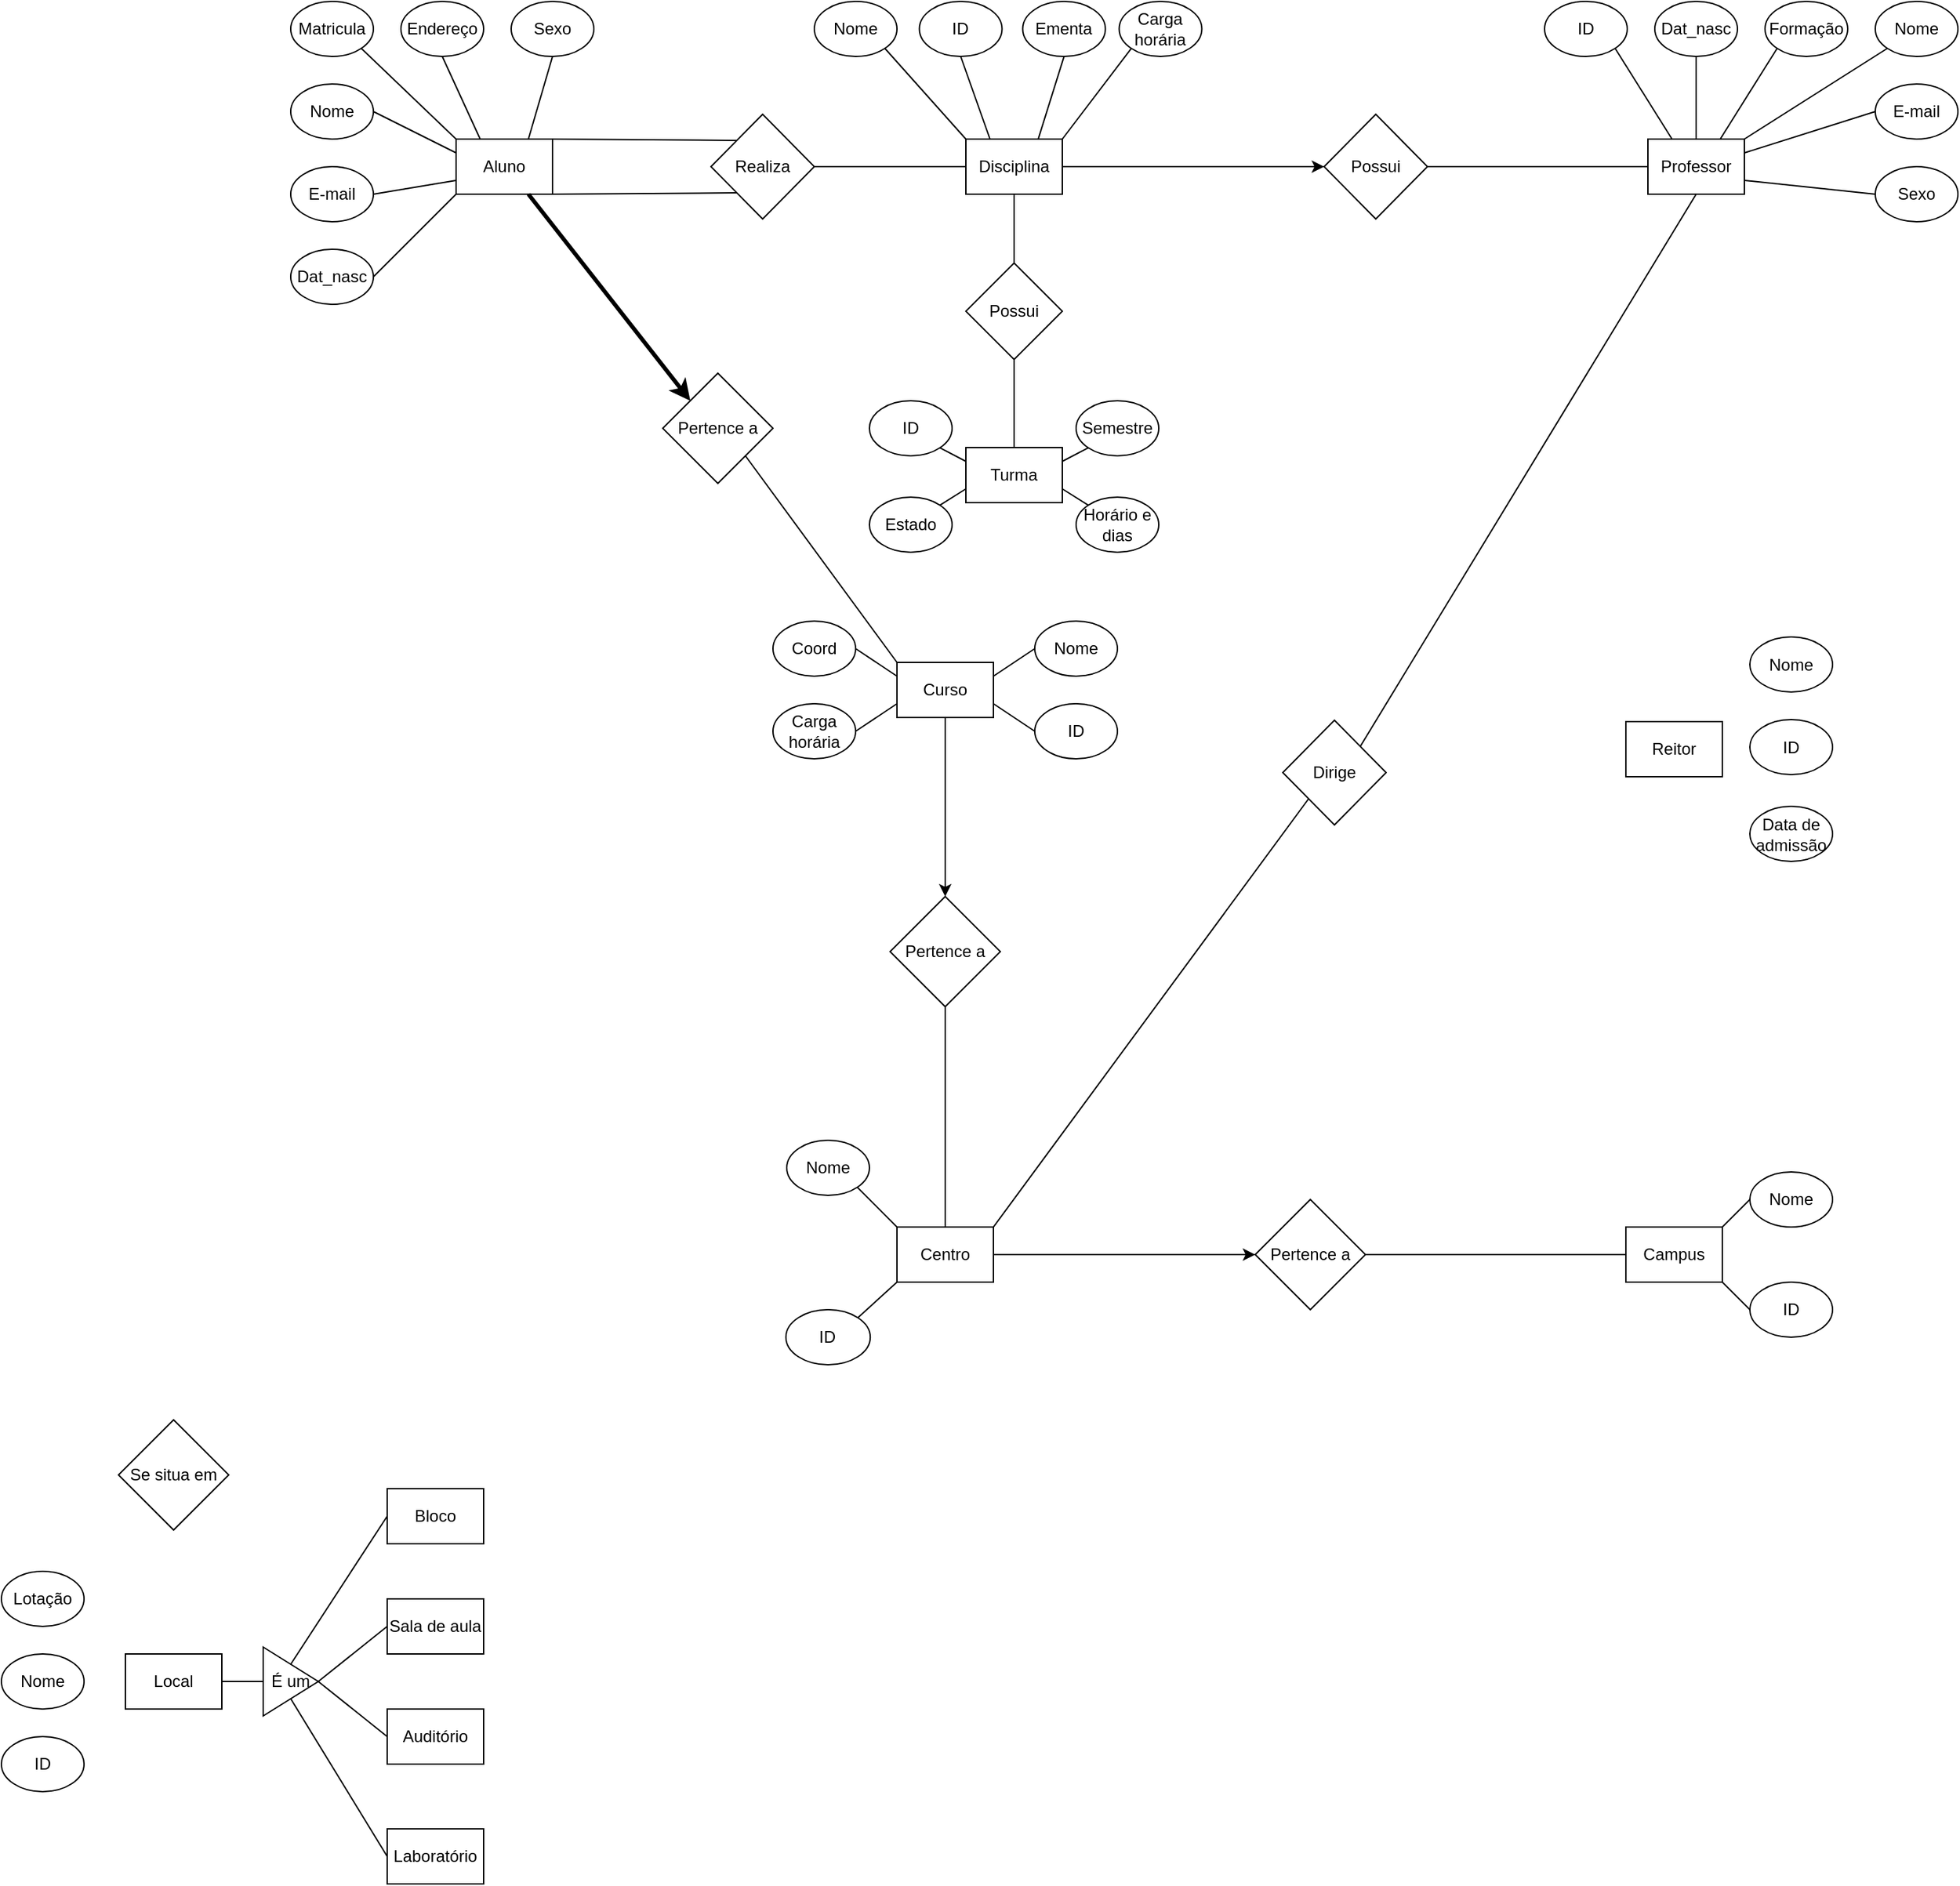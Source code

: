 <mxfile version="20.3.0" type="github">
  <diagram id="R2lEEEUBdFMjLlhIrx00" name="Page-1">
    <mxGraphModel dx="2362" dy="991" grid="1" gridSize="10" guides="1" tooltips="1" connect="1" arrows="1" fold="1" page="1" pageScale="1" pageWidth="1169" pageHeight="827" math="0" shadow="0" extFonts="Permanent Marker^https://fonts.googleapis.com/css?family=Permanent+Marker">
      <root>
        <mxCell id="0" />
        <mxCell id="1" parent="0" />
        <mxCell id="e1uVySr2OCQzvFWpXJg2-2" value="Aluno" style="rounded=0;whiteSpace=wrap;html=1;" vertex="1" parent="1">
          <mxGeometry x="170" y="130" width="70" height="40" as="geometry" />
        </mxCell>
        <mxCell id="e1uVySr2OCQzvFWpXJg2-3" value="Nome" style="ellipse;whiteSpace=wrap;html=1;" vertex="1" parent="1">
          <mxGeometry x="50" y="90" width="60" height="40" as="geometry" />
        </mxCell>
        <mxCell id="e1uVySr2OCQzvFWpXJg2-6" value="Professor" style="rounded=0;whiteSpace=wrap;html=1;" vertex="1" parent="1">
          <mxGeometry x="1035" y="130" width="70" height="40" as="geometry" />
        </mxCell>
        <mxCell id="e1uVySr2OCQzvFWpXJg2-7" value="Campus" style="rounded=0;whiteSpace=wrap;html=1;" vertex="1" parent="1">
          <mxGeometry x="1019" y="920" width="70" height="40" as="geometry" />
        </mxCell>
        <mxCell id="e1uVySr2OCQzvFWpXJg2-8" value="Centro" style="rounded=0;whiteSpace=wrap;html=1;" vertex="1" parent="1">
          <mxGeometry x="490" y="920" width="70" height="40" as="geometry" />
        </mxCell>
        <mxCell id="e1uVySr2OCQzvFWpXJg2-10" value="Local" style="rounded=0;whiteSpace=wrap;html=1;" vertex="1" parent="1">
          <mxGeometry x="-70" y="1230" width="70" height="40" as="geometry" />
        </mxCell>
        <mxCell id="e1uVySr2OCQzvFWpXJg2-11" value="Matricula" style="ellipse;whiteSpace=wrap;html=1;" vertex="1" parent="1">
          <mxGeometry x="50" y="30" width="60" height="40" as="geometry" />
        </mxCell>
        <mxCell id="e1uVySr2OCQzvFWpXJg2-12" value="E-mail" style="ellipse;whiteSpace=wrap;html=1;" vertex="1" parent="1">
          <mxGeometry x="50" y="150" width="60" height="40" as="geometry" />
        </mxCell>
        <mxCell id="e1uVySr2OCQzvFWpXJg2-13" value="Dat_nasc" style="ellipse;whiteSpace=wrap;html=1;" vertex="1" parent="1">
          <mxGeometry x="50" y="210" width="60" height="40" as="geometry" />
        </mxCell>
        <mxCell id="e1uVySr2OCQzvFWpXJg2-14" value="Sexo" style="ellipse;whiteSpace=wrap;html=1;" vertex="1" parent="1">
          <mxGeometry x="210" y="30" width="60" height="40" as="geometry" />
        </mxCell>
        <mxCell id="e1uVySr2OCQzvFWpXJg2-15" value="Endereço" style="ellipse;whiteSpace=wrap;html=1;" vertex="1" parent="1">
          <mxGeometry x="130" y="30" width="60" height="40" as="geometry" />
        </mxCell>
        <mxCell id="e1uVySr2OCQzvFWpXJg2-16" value="" style="endArrow=none;html=1;rounded=0;exitX=1;exitY=0.5;exitDx=0;exitDy=0;entryX=0;entryY=0.75;entryDx=0;entryDy=0;" edge="1" parent="1" source="e1uVySr2OCQzvFWpXJg2-12" target="e1uVySr2OCQzvFWpXJg2-2">
          <mxGeometry width="50" height="50" relative="1" as="geometry">
            <mxPoint x="260" y="220" as="sourcePoint" />
            <mxPoint x="310" y="170" as="targetPoint" />
          </mxGeometry>
        </mxCell>
        <mxCell id="e1uVySr2OCQzvFWpXJg2-17" value="" style="endArrow=none;html=1;rounded=0;exitX=1;exitY=0.5;exitDx=0;exitDy=0;entryX=0;entryY=0.25;entryDx=0;entryDy=0;" edge="1" parent="1" source="e1uVySr2OCQzvFWpXJg2-3" target="e1uVySr2OCQzvFWpXJg2-2">
          <mxGeometry width="50" height="50" relative="1" as="geometry">
            <mxPoint x="260" y="220" as="sourcePoint" />
            <mxPoint x="310" y="170" as="targetPoint" />
          </mxGeometry>
        </mxCell>
        <mxCell id="e1uVySr2OCQzvFWpXJg2-18" value="" style="endArrow=none;html=1;rounded=0;exitX=1;exitY=0.5;exitDx=0;exitDy=0;entryX=0;entryY=1;entryDx=0;entryDy=0;" edge="1" parent="1" source="e1uVySr2OCQzvFWpXJg2-13" target="e1uVySr2OCQzvFWpXJg2-2">
          <mxGeometry width="50" height="50" relative="1" as="geometry">
            <mxPoint x="260" y="220" as="sourcePoint" />
            <mxPoint x="310" y="170" as="targetPoint" />
          </mxGeometry>
        </mxCell>
        <mxCell id="e1uVySr2OCQzvFWpXJg2-19" value="" style="endArrow=none;html=1;rounded=0;exitX=1;exitY=1;exitDx=0;exitDy=0;entryX=0;entryY=0;entryDx=0;entryDy=0;" edge="1" parent="1" source="e1uVySr2OCQzvFWpXJg2-11" target="e1uVySr2OCQzvFWpXJg2-2">
          <mxGeometry width="50" height="50" relative="1" as="geometry">
            <mxPoint x="260" y="220" as="sourcePoint" />
            <mxPoint x="310" y="170" as="targetPoint" />
          </mxGeometry>
        </mxCell>
        <mxCell id="e1uVySr2OCQzvFWpXJg2-20" value="" style="endArrow=none;html=1;rounded=0;exitX=0.5;exitY=1;exitDx=0;exitDy=0;entryX=0.25;entryY=0;entryDx=0;entryDy=0;" edge="1" parent="1" source="e1uVySr2OCQzvFWpXJg2-15" target="e1uVySr2OCQzvFWpXJg2-2">
          <mxGeometry width="50" height="50" relative="1" as="geometry">
            <mxPoint x="260" y="220" as="sourcePoint" />
            <mxPoint x="310" y="170" as="targetPoint" />
          </mxGeometry>
        </mxCell>
        <mxCell id="e1uVySr2OCQzvFWpXJg2-21" value="" style="endArrow=none;html=1;rounded=0;exitX=0.5;exitY=1;exitDx=0;exitDy=0;entryX=0.75;entryY=0;entryDx=0;entryDy=0;" edge="1" parent="1" source="e1uVySr2OCQzvFWpXJg2-14" target="e1uVySr2OCQzvFWpXJg2-2">
          <mxGeometry width="50" height="50" relative="1" as="geometry">
            <mxPoint x="260" y="220" as="sourcePoint" />
            <mxPoint x="310" y="170" as="targetPoint" />
          </mxGeometry>
        </mxCell>
        <mxCell id="e1uVySr2OCQzvFWpXJg2-32" value="Nome" style="ellipse;whiteSpace=wrap;html=1;" vertex="1" parent="1">
          <mxGeometry x="1200" y="30" width="60" height="40" as="geometry" />
        </mxCell>
        <mxCell id="e1uVySr2OCQzvFWpXJg2-33" value="ID" style="ellipse;whiteSpace=wrap;html=1;" vertex="1" parent="1">
          <mxGeometry x="960" y="30" width="60" height="40" as="geometry" />
        </mxCell>
        <mxCell id="e1uVySr2OCQzvFWpXJg2-34" value="E-mail" style="ellipse;whiteSpace=wrap;html=1;" vertex="1" parent="1">
          <mxGeometry x="1200" y="90" width="60" height="40" as="geometry" />
        </mxCell>
        <mxCell id="e1uVySr2OCQzvFWpXJg2-35" value="Sexo" style="ellipse;whiteSpace=wrap;html=1;" vertex="1" parent="1">
          <mxGeometry x="1200" y="150" width="60" height="40" as="geometry" />
        </mxCell>
        <mxCell id="e1uVySr2OCQzvFWpXJg2-36" value="Dat_nasc" style="ellipse;whiteSpace=wrap;html=1;" vertex="1" parent="1">
          <mxGeometry x="1040" y="30" width="60" height="40" as="geometry" />
        </mxCell>
        <mxCell id="e1uVySr2OCQzvFWpXJg2-37" value="Formação" style="ellipse;whiteSpace=wrap;html=1;" vertex="1" parent="1">
          <mxGeometry x="1120" y="30" width="60" height="40" as="geometry" />
        </mxCell>
        <mxCell id="e1uVySr2OCQzvFWpXJg2-38" value="ID" style="ellipse;whiteSpace=wrap;html=1;" vertex="1" parent="1">
          <mxGeometry x="1109" y="960" width="60" height="40" as="geometry" />
        </mxCell>
        <mxCell id="e1uVySr2OCQzvFWpXJg2-39" value="Nome" style="ellipse;whiteSpace=wrap;html=1;" vertex="1" parent="1">
          <mxGeometry x="1109" y="880" width="60" height="40" as="geometry" />
        </mxCell>
        <mxCell id="e1uVySr2OCQzvFWpXJg2-41" value="ID" style="ellipse;whiteSpace=wrap;html=1;" vertex="1" parent="1">
          <mxGeometry x="409.38" y="980" width="61.25" height="40" as="geometry" />
        </mxCell>
        <mxCell id="e1uVySr2OCQzvFWpXJg2-42" value="Nome" style="ellipse;whiteSpace=wrap;html=1;" vertex="1" parent="1">
          <mxGeometry x="410" y="857" width="60" height="40" as="geometry" />
        </mxCell>
        <mxCell id="e1uVySr2OCQzvFWpXJg2-48" value="ID" style="ellipse;whiteSpace=wrap;html=1;" vertex="1" parent="1">
          <mxGeometry x="-160" y="1290" width="60" height="40" as="geometry" />
        </mxCell>
        <mxCell id="e1uVySr2OCQzvFWpXJg2-49" value="Nome" style="ellipse;whiteSpace=wrap;html=1;" vertex="1" parent="1">
          <mxGeometry x="-160" y="1230" width="60" height="40" as="geometry" />
        </mxCell>
        <mxCell id="e1uVySr2OCQzvFWpXJg2-52" value="Lotação" style="ellipse;whiteSpace=wrap;html=1;" vertex="1" parent="1">
          <mxGeometry x="-160" y="1170" width="60" height="40" as="geometry" />
        </mxCell>
        <mxCell id="e1uVySr2OCQzvFWpXJg2-53" value="Laboratório" style="rounded=0;whiteSpace=wrap;html=1;" vertex="1" parent="1">
          <mxGeometry x="120" y="1357" width="70" height="40" as="geometry" />
        </mxCell>
        <mxCell id="e1uVySr2OCQzvFWpXJg2-54" value="Auditório" style="rounded=0;whiteSpace=wrap;html=1;" vertex="1" parent="1">
          <mxGeometry x="120" y="1270" width="70" height="40" as="geometry" />
        </mxCell>
        <mxCell id="e1uVySr2OCQzvFWpXJg2-55" value="Sala de aula" style="rounded=0;whiteSpace=wrap;html=1;" vertex="1" parent="1">
          <mxGeometry x="120" y="1190" width="70" height="40" as="geometry" />
        </mxCell>
        <mxCell id="e1uVySr2OCQzvFWpXJg2-56" value="Bloco" style="rounded=0;whiteSpace=wrap;html=1;" vertex="1" parent="1">
          <mxGeometry x="120" y="1110" width="70" height="40" as="geometry" />
        </mxCell>
        <mxCell id="e1uVySr2OCQzvFWpXJg2-57" value="É um" style="triangle;whiteSpace=wrap;html=1;" vertex="1" parent="1">
          <mxGeometry x="30" y="1225" width="40" height="50" as="geometry" />
        </mxCell>
        <mxCell id="e1uVySr2OCQzvFWpXJg2-58" value="" style="endArrow=none;html=1;rounded=0;entryX=1;entryY=0.5;entryDx=0;entryDy=0;exitX=0;exitY=0.5;exitDx=0;exitDy=0;" edge="1" parent="1" source="e1uVySr2OCQzvFWpXJg2-57" target="e1uVySr2OCQzvFWpXJg2-10">
          <mxGeometry width="50" height="50" relative="1" as="geometry">
            <mxPoint x="-150" y="1230" as="sourcePoint" />
            <mxPoint x="-100" y="1180" as="targetPoint" />
          </mxGeometry>
        </mxCell>
        <mxCell id="e1uVySr2OCQzvFWpXJg2-60" value="" style="endArrow=none;html=1;rounded=0;entryX=0;entryY=0.5;entryDx=0;entryDy=0;exitX=0.5;exitY=0;exitDx=0;exitDy=0;" edge="1" parent="1" source="e1uVySr2OCQzvFWpXJg2-57" target="e1uVySr2OCQzvFWpXJg2-56">
          <mxGeometry width="50" height="50" relative="1" as="geometry">
            <mxPoint x="-150" y="1230" as="sourcePoint" />
            <mxPoint x="-100" y="1180" as="targetPoint" />
          </mxGeometry>
        </mxCell>
        <mxCell id="e1uVySr2OCQzvFWpXJg2-61" value="" style="endArrow=none;html=1;rounded=0;entryX=0;entryY=0.5;entryDx=0;entryDy=0;exitX=1;exitY=0.5;exitDx=0;exitDy=0;" edge="1" parent="1" source="e1uVySr2OCQzvFWpXJg2-57" target="e1uVySr2OCQzvFWpXJg2-55">
          <mxGeometry width="50" height="50" relative="1" as="geometry">
            <mxPoint x="50" y="1238" as="sourcePoint" />
            <mxPoint x="130" y="1140" as="targetPoint" />
          </mxGeometry>
        </mxCell>
        <mxCell id="e1uVySr2OCQzvFWpXJg2-62" value="" style="endArrow=none;html=1;rounded=0;entryX=0;entryY=0.5;entryDx=0;entryDy=0;" edge="1" parent="1" target="e1uVySr2OCQzvFWpXJg2-54">
          <mxGeometry width="50" height="50" relative="1" as="geometry">
            <mxPoint x="70" y="1250" as="sourcePoint" />
            <mxPoint x="130" y="1220" as="targetPoint" />
          </mxGeometry>
        </mxCell>
        <mxCell id="e1uVySr2OCQzvFWpXJg2-63" value="" style="endArrow=none;html=1;rounded=0;entryX=0;entryY=0.5;entryDx=0;entryDy=0;exitX=0.5;exitY=1;exitDx=0;exitDy=0;" edge="1" parent="1" source="e1uVySr2OCQzvFWpXJg2-57" target="e1uVySr2OCQzvFWpXJg2-53">
          <mxGeometry width="50" height="50" relative="1" as="geometry">
            <mxPoint x="80" y="1260" as="sourcePoint" />
            <mxPoint x="130" y="1300" as="targetPoint" />
          </mxGeometry>
        </mxCell>
        <mxCell id="e1uVySr2OCQzvFWpXJg2-64" value="Pertence&amp;nbsp;a" style="rhombus;whiteSpace=wrap;html=1;" vertex="1" parent="1">
          <mxGeometry x="320" y="300" width="80" height="80" as="geometry" />
        </mxCell>
        <mxCell id="e1uVySr2OCQzvFWpXJg2-65" value="Curso" style="rounded=0;whiteSpace=wrap;html=1;" vertex="1" parent="1">
          <mxGeometry x="490" y="510" width="70" height="40" as="geometry" />
        </mxCell>
        <mxCell id="e1uVySr2OCQzvFWpXJg2-66" value="ID" style="ellipse;whiteSpace=wrap;html=1;" vertex="1" parent="1">
          <mxGeometry x="590" y="540" width="60" height="40" as="geometry" />
        </mxCell>
        <mxCell id="e1uVySr2OCQzvFWpXJg2-67" value="Nome" style="ellipse;whiteSpace=wrap;html=1;" vertex="1" parent="1">
          <mxGeometry x="590" y="480" width="60" height="40" as="geometry" />
        </mxCell>
        <mxCell id="e1uVySr2OCQzvFWpXJg2-68" value="Coord" style="ellipse;whiteSpace=wrap;html=1;" vertex="1" parent="1">
          <mxGeometry x="400" y="480" width="60" height="40" as="geometry" />
        </mxCell>
        <mxCell id="e1uVySr2OCQzvFWpXJg2-69" value="Carga horária" style="ellipse;whiteSpace=wrap;html=1;" vertex="1" parent="1">
          <mxGeometry x="400" y="540" width="60" height="40" as="geometry" />
        </mxCell>
        <mxCell id="e1uVySr2OCQzvFWpXJg2-70" value="" style="endArrow=none;html=1;rounded=0;exitX=1;exitY=1;exitDx=0;exitDy=0;entryX=0;entryY=0;entryDx=0;entryDy=0;" edge="1" parent="1" source="e1uVySr2OCQzvFWpXJg2-64" target="e1uVySr2OCQzvFWpXJg2-65">
          <mxGeometry width="50" height="50" relative="1" as="geometry">
            <mxPoint x="400" y="400" as="sourcePoint" />
            <mxPoint x="450" y="350" as="targetPoint" />
          </mxGeometry>
        </mxCell>
        <mxCell id="e1uVySr2OCQzvFWpXJg2-71" value="" style="endArrow=none;html=1;rounded=0;exitX=0;exitY=0;exitDx=0;exitDy=0;entryX=0.75;entryY=1;entryDx=0;entryDy=0;endFill=0;startArrow=classic;startFill=1;strokeWidth=3;" edge="1" parent="1" source="e1uVySr2OCQzvFWpXJg2-64" target="e1uVySr2OCQzvFWpXJg2-2">
          <mxGeometry width="50" height="50" relative="1" as="geometry">
            <mxPoint x="400" y="400" as="sourcePoint" />
            <mxPoint x="450" y="350" as="targetPoint" />
          </mxGeometry>
        </mxCell>
        <mxCell id="e1uVySr2OCQzvFWpXJg2-72" value="Realiza" style="rhombus;whiteSpace=wrap;html=1;" vertex="1" parent="1">
          <mxGeometry x="355" y="112" width="75" height="76" as="geometry" />
        </mxCell>
        <mxCell id="e1uVySr2OCQzvFWpXJg2-84" value="" style="endArrow=none;html=1;rounded=0;strokeWidth=1;exitX=1;exitY=0.5;exitDx=0;exitDy=0;entryX=0;entryY=0.25;entryDx=0;entryDy=0;" edge="1" parent="1" source="e1uVySr2OCQzvFWpXJg2-68" target="e1uVySr2OCQzvFWpXJg2-65">
          <mxGeometry width="50" height="50" relative="1" as="geometry">
            <mxPoint x="470" y="570" as="sourcePoint" />
            <mxPoint x="500" y="550" as="targetPoint" />
          </mxGeometry>
        </mxCell>
        <mxCell id="e1uVySr2OCQzvFWpXJg2-85" value="" style="endArrow=none;html=1;rounded=0;strokeWidth=1;exitX=1;exitY=0.5;exitDx=0;exitDy=0;entryX=0;entryY=0.75;entryDx=0;entryDy=0;" edge="1" parent="1">
          <mxGeometry width="50" height="50" relative="1" as="geometry">
            <mxPoint x="460" y="560" as="sourcePoint" />
            <mxPoint x="490" y="540" as="targetPoint" />
          </mxGeometry>
        </mxCell>
        <mxCell id="e1uVySr2OCQzvFWpXJg2-86" value="" style="endArrow=none;html=1;rounded=0;strokeWidth=1;exitX=0;exitY=0.5;exitDx=0;exitDy=0;entryX=1;entryY=0.75;entryDx=0;entryDy=0;" edge="1" parent="1" source="e1uVySr2OCQzvFWpXJg2-66" target="e1uVySr2OCQzvFWpXJg2-65">
          <mxGeometry width="50" height="50" relative="1" as="geometry">
            <mxPoint x="470" y="570" as="sourcePoint" />
            <mxPoint x="500" y="550" as="targetPoint" />
          </mxGeometry>
        </mxCell>
        <mxCell id="e1uVySr2OCQzvFWpXJg2-87" value="" style="endArrow=none;html=1;rounded=0;strokeWidth=1;exitX=0;exitY=0.5;exitDx=0;exitDy=0;entryX=1;entryY=0.25;entryDx=0;entryDy=0;" edge="1" parent="1" source="e1uVySr2OCQzvFWpXJg2-67" target="e1uVySr2OCQzvFWpXJg2-65">
          <mxGeometry width="50" height="50" relative="1" as="geometry">
            <mxPoint x="600" y="570" as="sourcePoint" />
            <mxPoint x="570" y="550" as="targetPoint" />
          </mxGeometry>
        </mxCell>
        <mxCell id="e1uVySr2OCQzvFWpXJg2-88" value="Reitor" style="rounded=0;whiteSpace=wrap;html=1;" vertex="1" parent="1">
          <mxGeometry x="1019" y="553" width="70" height="40" as="geometry" />
        </mxCell>
        <mxCell id="e1uVySr2OCQzvFWpXJg2-89" value="ID" style="ellipse;whiteSpace=wrap;html=1;" vertex="1" parent="1">
          <mxGeometry x="1109" y="551.5" width="60" height="40" as="geometry" />
        </mxCell>
        <mxCell id="e1uVySr2OCQzvFWpXJg2-90" value="Nome" style="ellipse;whiteSpace=wrap;html=1;" vertex="1" parent="1">
          <mxGeometry x="1109" y="491.5" width="60" height="40" as="geometry" />
        </mxCell>
        <mxCell id="e1uVySr2OCQzvFWpXJg2-91" value="Data de admissão" style="ellipse;whiteSpace=wrap;html=1;" vertex="1" parent="1">
          <mxGeometry x="1109" y="614.5" width="60" height="40" as="geometry" />
        </mxCell>
        <mxCell id="e1uVySr2OCQzvFWpXJg2-93" value="" style="endArrow=none;html=1;rounded=0;strokeWidth=1;exitX=1;exitY=1;exitDx=0;exitDy=0;entryX=0;entryY=0;entryDx=0;entryDy=0;" edge="1" parent="1" source="e1uVySr2OCQzvFWpXJg2-42" target="e1uVySr2OCQzvFWpXJg2-8">
          <mxGeometry width="50" height="50" relative="1" as="geometry">
            <mxPoint x="510" y="920" as="sourcePoint" />
            <mxPoint x="560" y="870" as="targetPoint" />
          </mxGeometry>
        </mxCell>
        <mxCell id="e1uVySr2OCQzvFWpXJg2-96" value="Pertence&amp;nbsp;a" style="rhombus;whiteSpace=wrap;html=1;" vertex="1" parent="1">
          <mxGeometry x="485" y="680" width="80" height="80" as="geometry" />
        </mxCell>
        <mxCell id="e1uVySr2OCQzvFWpXJg2-97" value="" style="endArrow=classic;html=1;rounded=0;strokeWidth=1;exitX=0.5;exitY=1;exitDx=0;exitDy=0;entryX=0.5;entryY=0;entryDx=0;entryDy=0;" edge="1" parent="1" source="e1uVySr2OCQzvFWpXJg2-65" target="e1uVySr2OCQzvFWpXJg2-96">
          <mxGeometry width="50" height="50" relative="1" as="geometry">
            <mxPoint x="520" y="720" as="sourcePoint" />
            <mxPoint x="570" y="670" as="targetPoint" />
          </mxGeometry>
        </mxCell>
        <mxCell id="e1uVySr2OCQzvFWpXJg2-98" value="" style="endArrow=none;html=1;rounded=0;strokeWidth=1;exitX=0.5;exitY=1;exitDx=0;exitDy=0;entryX=0.5;entryY=0;entryDx=0;entryDy=0;" edge="1" parent="1" source="e1uVySr2OCQzvFWpXJg2-96" target="e1uVySr2OCQzvFWpXJg2-8">
          <mxGeometry width="50" height="50" relative="1" as="geometry">
            <mxPoint x="520" y="720" as="sourcePoint" />
            <mxPoint x="570" y="670" as="targetPoint" />
          </mxGeometry>
        </mxCell>
        <mxCell id="e1uVySr2OCQzvFWpXJg2-99" value="Pertence&amp;nbsp;a" style="rhombus;whiteSpace=wrap;html=1;" vertex="1" parent="1">
          <mxGeometry x="750" y="900" width="80" height="80" as="geometry" />
        </mxCell>
        <mxCell id="e1uVySr2OCQzvFWpXJg2-100" value="" style="endArrow=classic;html=1;rounded=0;strokeWidth=1;entryX=0;entryY=0.5;entryDx=0;entryDy=0;exitX=1;exitY=0.5;exitDx=0;exitDy=0;" edge="1" parent="1" source="e1uVySr2OCQzvFWpXJg2-8" target="e1uVySr2OCQzvFWpXJg2-99">
          <mxGeometry width="50" height="50" relative="1" as="geometry">
            <mxPoint x="330" y="920" as="sourcePoint" />
            <mxPoint x="380" y="870" as="targetPoint" />
          </mxGeometry>
        </mxCell>
        <mxCell id="e1uVySr2OCQzvFWpXJg2-101" value="" style="endArrow=none;html=1;rounded=0;strokeWidth=1;exitX=0;exitY=0.5;exitDx=0;exitDy=0;entryX=1;entryY=0.5;entryDx=0;entryDy=0;" edge="1" parent="1" source="e1uVySr2OCQzvFWpXJg2-7" target="e1uVySr2OCQzvFWpXJg2-99">
          <mxGeometry width="50" height="50" relative="1" as="geometry">
            <mxPoint x="325" y="770" as="sourcePoint" />
            <mxPoint x="325" y="930" as="targetPoint" />
          </mxGeometry>
        </mxCell>
        <mxCell id="e1uVySr2OCQzvFWpXJg2-109" value="Disciplina" style="rounded=0;whiteSpace=wrap;html=1;" vertex="1" parent="1">
          <mxGeometry x="540" y="130" width="70" height="40" as="geometry" />
        </mxCell>
        <mxCell id="e1uVySr2OCQzvFWpXJg2-110" value="ID" style="ellipse;whiteSpace=wrap;html=1;" vertex="1" parent="1">
          <mxGeometry x="506.25" y="30" width="60" height="40" as="geometry" />
        </mxCell>
        <mxCell id="e1uVySr2OCQzvFWpXJg2-111" value="Ementa" style="ellipse;whiteSpace=wrap;html=1;" vertex="1" parent="1">
          <mxGeometry x="581.25" y="30" width="60" height="40" as="geometry" />
        </mxCell>
        <mxCell id="e1uVySr2OCQzvFWpXJg2-112" value="Carga horária" style="ellipse;whiteSpace=wrap;html=1;" vertex="1" parent="1">
          <mxGeometry x="651.25" y="30" width="60" height="40" as="geometry" />
        </mxCell>
        <mxCell id="e1uVySr2OCQzvFWpXJg2-113" value="Nome" style="ellipse;whiteSpace=wrap;html=1;" vertex="1" parent="1">
          <mxGeometry x="430" y="30" width="60" height="40" as="geometry" />
        </mxCell>
        <mxCell id="e1uVySr2OCQzvFWpXJg2-119" value="" style="endArrow=none;html=1;rounded=0;strokeWidth=1;exitX=1;exitY=1;exitDx=0;exitDy=0;entryX=0;entryY=1;entryDx=0;entryDy=0;" edge="1" parent="1" source="e1uVySr2OCQzvFWpXJg2-2" target="e1uVySr2OCQzvFWpXJg2-72">
          <mxGeometry width="50" height="50" relative="1" as="geometry">
            <mxPoint x="390" y="320" as="sourcePoint" />
            <mxPoint x="440" y="270" as="targetPoint" />
          </mxGeometry>
        </mxCell>
        <mxCell id="e1uVySr2OCQzvFWpXJg2-120" value="" style="endArrow=none;html=1;rounded=0;strokeWidth=1;exitX=1;exitY=0;exitDx=0;exitDy=0;entryX=0;entryY=0;entryDx=0;entryDy=0;" edge="1" parent="1" source="e1uVySr2OCQzvFWpXJg2-2" target="e1uVySr2OCQzvFWpXJg2-72">
          <mxGeometry width="50" height="50" relative="1" as="geometry">
            <mxPoint x="250" y="170" as="sourcePoint" />
            <mxPoint x="378.75" y="181" as="targetPoint" />
          </mxGeometry>
        </mxCell>
        <mxCell id="e1uVySr2OCQzvFWpXJg2-121" value="" style="endArrow=none;html=1;rounded=0;strokeWidth=1;entryX=1;entryY=0.5;entryDx=0;entryDy=0;exitX=0;exitY=0.5;exitDx=0;exitDy=0;" edge="1" parent="1" source="e1uVySr2OCQzvFWpXJg2-109" target="e1uVySr2OCQzvFWpXJg2-72">
          <mxGeometry width="50" height="50" relative="1" as="geometry">
            <mxPoint x="430" y="320" as="sourcePoint" />
            <mxPoint x="480" y="270" as="targetPoint" />
          </mxGeometry>
        </mxCell>
        <mxCell id="e1uVySr2OCQzvFWpXJg2-122" value="" style="endArrow=none;html=1;rounded=0;strokeWidth=1;exitX=1;exitY=1;exitDx=0;exitDy=0;entryX=0;entryY=0;entryDx=0;entryDy=0;" edge="1" parent="1" source="e1uVySr2OCQzvFWpXJg2-113" target="e1uVySr2OCQzvFWpXJg2-109">
          <mxGeometry width="50" height="50" relative="1" as="geometry">
            <mxPoint x="620" y="220" as="sourcePoint" />
            <mxPoint x="670" y="170" as="targetPoint" />
          </mxGeometry>
        </mxCell>
        <mxCell id="e1uVySr2OCQzvFWpXJg2-123" value="" style="endArrow=none;html=1;rounded=0;strokeWidth=1;exitX=0.5;exitY=1;exitDx=0;exitDy=0;entryX=0.25;entryY=0;entryDx=0;entryDy=0;" edge="1" parent="1" source="e1uVySr2OCQzvFWpXJg2-110" target="e1uVySr2OCQzvFWpXJg2-109">
          <mxGeometry width="50" height="50" relative="1" as="geometry">
            <mxPoint x="491.213" y="74.142" as="sourcePoint" />
            <mxPoint x="567.5" y="140" as="targetPoint" />
          </mxGeometry>
        </mxCell>
        <mxCell id="e1uVySr2OCQzvFWpXJg2-124" value="" style="endArrow=none;html=1;rounded=0;strokeWidth=1;exitX=0.5;exitY=1;exitDx=0;exitDy=0;entryX=0.75;entryY=0;entryDx=0;entryDy=0;" edge="1" parent="1" source="e1uVySr2OCQzvFWpXJg2-111" target="e1uVySr2OCQzvFWpXJg2-109">
          <mxGeometry width="50" height="50" relative="1" as="geometry">
            <mxPoint x="546.25" y="80" as="sourcePoint" />
            <mxPoint x="567.5" y="140" as="targetPoint" />
          </mxGeometry>
        </mxCell>
        <mxCell id="e1uVySr2OCQzvFWpXJg2-125" value="" style="endArrow=none;html=1;rounded=0;strokeWidth=1;exitX=0;exitY=1;exitDx=0;exitDy=0;entryX=1;entryY=0;entryDx=0;entryDy=0;" edge="1" parent="1" source="e1uVySr2OCQzvFWpXJg2-112" target="e1uVySr2OCQzvFWpXJg2-109">
          <mxGeometry width="50" height="50" relative="1" as="geometry">
            <mxPoint x="621.25" y="80" as="sourcePoint" />
            <mxPoint x="602.5" y="140" as="targetPoint" />
          </mxGeometry>
        </mxCell>
        <mxCell id="e1uVySr2OCQzvFWpXJg2-126" value="Possui" style="rhombus;whiteSpace=wrap;html=1;" vertex="1" parent="1">
          <mxGeometry x="800" y="112" width="75" height="76" as="geometry" />
        </mxCell>
        <mxCell id="e1uVySr2OCQzvFWpXJg2-127" value="" style="endArrow=none;html=1;rounded=0;strokeWidth=1;entryX=1;entryY=0.5;entryDx=0;entryDy=0;exitX=0;exitY=0.5;exitDx=0;exitDy=0;endFill=0;startArrow=classic;startFill=1;" edge="1" parent="1" source="e1uVySr2OCQzvFWpXJg2-126" target="e1uVySr2OCQzvFWpXJg2-109">
          <mxGeometry width="50" height="50" relative="1" as="geometry">
            <mxPoint x="550" y="160" as="sourcePoint" />
            <mxPoint x="440" y="160" as="targetPoint" />
          </mxGeometry>
        </mxCell>
        <mxCell id="e1uVySr2OCQzvFWpXJg2-128" value="" style="endArrow=none;html=1;rounded=0;strokeWidth=1;entryX=0;entryY=0.5;entryDx=0;entryDy=0;" edge="1" parent="1" source="e1uVySr2OCQzvFWpXJg2-126" target="e1uVySr2OCQzvFWpXJg2-6">
          <mxGeometry width="50" height="50" relative="1" as="geometry">
            <mxPoint x="810" y="160" as="sourcePoint" />
            <mxPoint x="677.5" y="160" as="targetPoint" />
          </mxGeometry>
        </mxCell>
        <mxCell id="e1uVySr2OCQzvFWpXJg2-129" value="" style="endArrow=none;html=1;rounded=0;strokeWidth=1;exitX=1;exitY=1;exitDx=0;exitDy=0;entryX=0.25;entryY=0;entryDx=0;entryDy=0;" edge="1" parent="1" source="e1uVySr2OCQzvFWpXJg2-33" target="e1uVySr2OCQzvFWpXJg2-6">
          <mxGeometry width="50" height="50" relative="1" as="geometry">
            <mxPoint x="1100" y="220" as="sourcePoint" />
            <mxPoint x="1150" y="170" as="targetPoint" />
          </mxGeometry>
        </mxCell>
        <mxCell id="e1uVySr2OCQzvFWpXJg2-130" value="" style="endArrow=none;html=1;rounded=0;strokeWidth=1;exitX=0.5;exitY=1;exitDx=0;exitDy=0;entryX=0.5;entryY=0;entryDx=0;entryDy=0;" edge="1" parent="1" source="e1uVySr2OCQzvFWpXJg2-36" target="e1uVySr2OCQzvFWpXJg2-6">
          <mxGeometry width="50" height="50" relative="1" as="geometry">
            <mxPoint x="1021.213" y="74.142" as="sourcePoint" />
            <mxPoint x="1045" y="140" as="targetPoint" />
          </mxGeometry>
        </mxCell>
        <mxCell id="e1uVySr2OCQzvFWpXJg2-131" value="" style="endArrow=none;html=1;rounded=0;strokeWidth=1;exitX=0;exitY=1;exitDx=0;exitDy=0;entryX=0.75;entryY=0;entryDx=0;entryDy=0;" edge="1" parent="1" source="e1uVySr2OCQzvFWpXJg2-37" target="e1uVySr2OCQzvFWpXJg2-6">
          <mxGeometry width="50" height="50" relative="1" as="geometry">
            <mxPoint x="1080" y="80" as="sourcePoint" />
            <mxPoint x="1070" y="140" as="targetPoint" />
          </mxGeometry>
        </mxCell>
        <mxCell id="e1uVySr2OCQzvFWpXJg2-132" value="" style="endArrow=none;html=1;rounded=0;strokeWidth=1;exitX=0;exitY=1;exitDx=0;exitDy=0;entryX=1;entryY=0;entryDx=0;entryDy=0;" edge="1" parent="1" source="e1uVySr2OCQzvFWpXJg2-32" target="e1uVySr2OCQzvFWpXJg2-6">
          <mxGeometry width="50" height="50" relative="1" as="geometry">
            <mxPoint x="1138.787" y="74.142" as="sourcePoint" />
            <mxPoint x="1080" y="140" as="targetPoint" />
          </mxGeometry>
        </mxCell>
        <mxCell id="e1uVySr2OCQzvFWpXJg2-133" value="" style="endArrow=none;html=1;rounded=0;strokeWidth=1;exitX=0;exitY=0.5;exitDx=0;exitDy=0;entryX=1;entryY=0.25;entryDx=0;entryDy=0;" edge="1" parent="1" source="e1uVySr2OCQzvFWpXJg2-34" target="e1uVySr2OCQzvFWpXJg2-6">
          <mxGeometry width="50" height="50" relative="1" as="geometry">
            <mxPoint x="1218.787" y="74.142" as="sourcePoint" />
            <mxPoint x="1115" y="140" as="targetPoint" />
          </mxGeometry>
        </mxCell>
        <mxCell id="e1uVySr2OCQzvFWpXJg2-134" value="" style="endArrow=none;html=1;rounded=0;strokeWidth=1;exitX=0;exitY=0.5;exitDx=0;exitDy=0;entryX=1;entryY=0.75;entryDx=0;entryDy=0;" edge="1" parent="1" source="e1uVySr2OCQzvFWpXJg2-35" target="e1uVySr2OCQzvFWpXJg2-6">
          <mxGeometry width="50" height="50" relative="1" as="geometry">
            <mxPoint x="1210" y="120" as="sourcePoint" />
            <mxPoint x="1115" y="150" as="targetPoint" />
          </mxGeometry>
        </mxCell>
        <mxCell id="e1uVySr2OCQzvFWpXJg2-135" value="Turma" style="rounded=0;whiteSpace=wrap;html=1;" vertex="1" parent="1">
          <mxGeometry x="540" y="354" width="70" height="40" as="geometry" />
        </mxCell>
        <mxCell id="e1uVySr2OCQzvFWpXJg2-136" value="ID" style="ellipse;whiteSpace=wrap;html=1;" vertex="1" parent="1">
          <mxGeometry x="470" y="320" width="60" height="40" as="geometry" />
        </mxCell>
        <mxCell id="e1uVySr2OCQzvFWpXJg2-137" value="Semestre" style="ellipse;whiteSpace=wrap;html=1;" vertex="1" parent="1">
          <mxGeometry x="620" y="320" width="60" height="40" as="geometry" />
        </mxCell>
        <mxCell id="e1uVySr2OCQzvFWpXJg2-138" value="Estado" style="ellipse;whiteSpace=wrap;html=1;" vertex="1" parent="1">
          <mxGeometry x="470" y="390" width="60" height="40" as="geometry" />
        </mxCell>
        <mxCell id="e1uVySr2OCQzvFWpXJg2-139" value="Horário e dias" style="ellipse;whiteSpace=wrap;html=1;" vertex="1" parent="1">
          <mxGeometry x="620" y="390" width="60" height="40" as="geometry" />
        </mxCell>
        <mxCell id="e1uVySr2OCQzvFWpXJg2-140" value="Possui" style="rhombus;whiteSpace=wrap;html=1;" vertex="1" parent="1">
          <mxGeometry x="540" y="220" width="70" height="70" as="geometry" />
        </mxCell>
        <mxCell id="e1uVySr2OCQzvFWpXJg2-144" value="" style="endArrow=none;html=1;rounded=0;strokeWidth=1;exitX=0.5;exitY=1;exitDx=0;exitDy=0;" edge="1" parent="1" source="e1uVySr2OCQzvFWpXJg2-140" target="e1uVySr2OCQzvFWpXJg2-135">
          <mxGeometry width="50" height="50" relative="1" as="geometry">
            <mxPoint x="740" y="400" as="sourcePoint" />
            <mxPoint x="790" y="350" as="targetPoint" />
          </mxGeometry>
        </mxCell>
        <mxCell id="e1uVySr2OCQzvFWpXJg2-145" value="" style="endArrow=none;html=1;rounded=0;strokeWidth=1;exitX=0.5;exitY=1;exitDx=0;exitDy=0;entryX=0.5;entryY=0;entryDx=0;entryDy=0;" edge="1" parent="1" source="e1uVySr2OCQzvFWpXJg2-109" target="e1uVySr2OCQzvFWpXJg2-140">
          <mxGeometry width="50" height="50" relative="1" as="geometry">
            <mxPoint x="585" y="300" as="sourcePoint" />
            <mxPoint x="585" y="364" as="targetPoint" />
          </mxGeometry>
        </mxCell>
        <mxCell id="e1uVySr2OCQzvFWpXJg2-146" value="" style="endArrow=none;html=1;rounded=0;strokeWidth=1;exitX=1;exitY=0;exitDx=0;exitDy=0;entryX=0;entryY=0.75;entryDx=0;entryDy=0;" edge="1" parent="1" source="e1uVySr2OCQzvFWpXJg2-138" target="e1uVySr2OCQzvFWpXJg2-135">
          <mxGeometry width="50" height="50" relative="1" as="geometry">
            <mxPoint x="740" y="400" as="sourcePoint" />
            <mxPoint x="790" y="350" as="targetPoint" />
          </mxGeometry>
        </mxCell>
        <mxCell id="e1uVySr2OCQzvFWpXJg2-147" value="" style="endArrow=none;html=1;rounded=0;strokeWidth=1;exitX=1;exitY=1;exitDx=0;exitDy=0;entryX=0;entryY=0.25;entryDx=0;entryDy=0;" edge="1" parent="1" source="e1uVySr2OCQzvFWpXJg2-136" target="e1uVySr2OCQzvFWpXJg2-135">
          <mxGeometry width="50" height="50" relative="1" as="geometry">
            <mxPoint x="531.058" y="405.755" as="sourcePoint" />
            <mxPoint x="550" y="394" as="targetPoint" />
          </mxGeometry>
        </mxCell>
        <mxCell id="e1uVySr2OCQzvFWpXJg2-148" value="" style="endArrow=none;html=1;rounded=0;strokeWidth=1;exitX=1;exitY=0.25;exitDx=0;exitDy=0;entryX=0;entryY=1;entryDx=0;entryDy=0;" edge="1" parent="1" source="e1uVySr2OCQzvFWpXJg2-135" target="e1uVySr2OCQzvFWpXJg2-137">
          <mxGeometry width="50" height="50" relative="1" as="geometry">
            <mxPoint x="531.058" y="364.245" as="sourcePoint" />
            <mxPoint x="550" y="374" as="targetPoint" />
          </mxGeometry>
        </mxCell>
        <mxCell id="e1uVySr2OCQzvFWpXJg2-149" value="" style="endArrow=none;html=1;rounded=0;strokeWidth=1;exitX=1;exitY=0.75;exitDx=0;exitDy=0;entryX=0;entryY=0;entryDx=0;entryDy=0;" edge="1" parent="1" source="e1uVySr2OCQzvFWpXJg2-135" target="e1uVySr2OCQzvFWpXJg2-139">
          <mxGeometry width="50" height="50" relative="1" as="geometry">
            <mxPoint x="620" y="374" as="sourcePoint" />
            <mxPoint x="638.942" y="364.245" as="targetPoint" />
          </mxGeometry>
        </mxCell>
        <mxCell id="e1uVySr2OCQzvFWpXJg2-151" value="Dirige" style="rhombus;whiteSpace=wrap;html=1;" vertex="1" parent="1">
          <mxGeometry x="770" y="552" width="75" height="76" as="geometry" />
        </mxCell>
        <mxCell id="e1uVySr2OCQzvFWpXJg2-153" value="" style="endArrow=none;html=1;rounded=0;strokeWidth=1;exitX=1;exitY=0;exitDx=0;exitDy=0;entryX=0;entryY=1;entryDx=0;entryDy=0;" edge="1" parent="1" source="e1uVySr2OCQzvFWpXJg2-8" target="e1uVySr2OCQzvFWpXJg2-151">
          <mxGeometry width="50" height="50" relative="1" as="geometry">
            <mxPoint x="840" y="540" as="sourcePoint" />
            <mxPoint x="890" y="490" as="targetPoint" />
          </mxGeometry>
        </mxCell>
        <mxCell id="e1uVySr2OCQzvFWpXJg2-154" value="" style="endArrow=none;html=1;rounded=0;strokeWidth=1;exitX=0.5;exitY=1;exitDx=0;exitDy=0;entryX=1;entryY=0;entryDx=0;entryDy=0;" edge="1" parent="1" source="e1uVySr2OCQzvFWpXJg2-6" target="e1uVySr2OCQzvFWpXJg2-151">
          <mxGeometry width="50" height="50" relative="1" as="geometry">
            <mxPoint x="570" y="930.0" as="sourcePoint" />
            <mxPoint x="818.75" y="577" as="targetPoint" />
          </mxGeometry>
        </mxCell>
        <mxCell id="e1uVySr2OCQzvFWpXJg2-155" value="Se situa em" style="rhombus;whiteSpace=wrap;html=1;" vertex="1" parent="1">
          <mxGeometry x="-75" y="1060" width="80" height="80" as="geometry" />
        </mxCell>
        <mxCell id="e1uVySr2OCQzvFWpXJg2-159" value="" style="endArrow=none;html=1;rounded=0;strokeWidth=1;exitX=1;exitY=0;exitDx=0;exitDy=0;entryX=0;entryY=0.5;entryDx=0;entryDy=0;" edge="1" parent="1" source="e1uVySr2OCQzvFWpXJg2-7" target="e1uVySr2OCQzvFWpXJg2-39">
          <mxGeometry width="50" height="50" relative="1" as="geometry">
            <mxPoint x="979" y="930" as="sourcePoint" />
            <mxPoint x="1029" y="880" as="targetPoint" />
          </mxGeometry>
        </mxCell>
        <mxCell id="e1uVySr2OCQzvFWpXJg2-160" value="" style="endArrow=none;html=1;rounded=0;strokeWidth=1;exitX=1;exitY=1;exitDx=0;exitDy=0;entryX=0;entryY=0.5;entryDx=0;entryDy=0;" edge="1" parent="1" source="e1uVySr2OCQzvFWpXJg2-7" target="e1uVySr2OCQzvFWpXJg2-38">
          <mxGeometry width="50" height="50" relative="1" as="geometry">
            <mxPoint x="1099" y="930" as="sourcePoint" />
            <mxPoint x="1119" y="910" as="targetPoint" />
          </mxGeometry>
        </mxCell>
        <mxCell id="e1uVySr2OCQzvFWpXJg2-161" value="" style="endArrow=none;html=1;rounded=0;strokeWidth=1;exitX=0;exitY=1;exitDx=0;exitDy=0;entryX=1;entryY=0;entryDx=0;entryDy=0;" edge="1" parent="1" source="e1uVySr2OCQzvFWpXJg2-8" target="e1uVySr2OCQzvFWpXJg2-41">
          <mxGeometry width="50" height="50" relative="1" as="geometry">
            <mxPoint x="471.081" y="901.23" as="sourcePoint" />
            <mxPoint x="500" y="930" as="targetPoint" />
          </mxGeometry>
        </mxCell>
      </root>
    </mxGraphModel>
  </diagram>
</mxfile>
